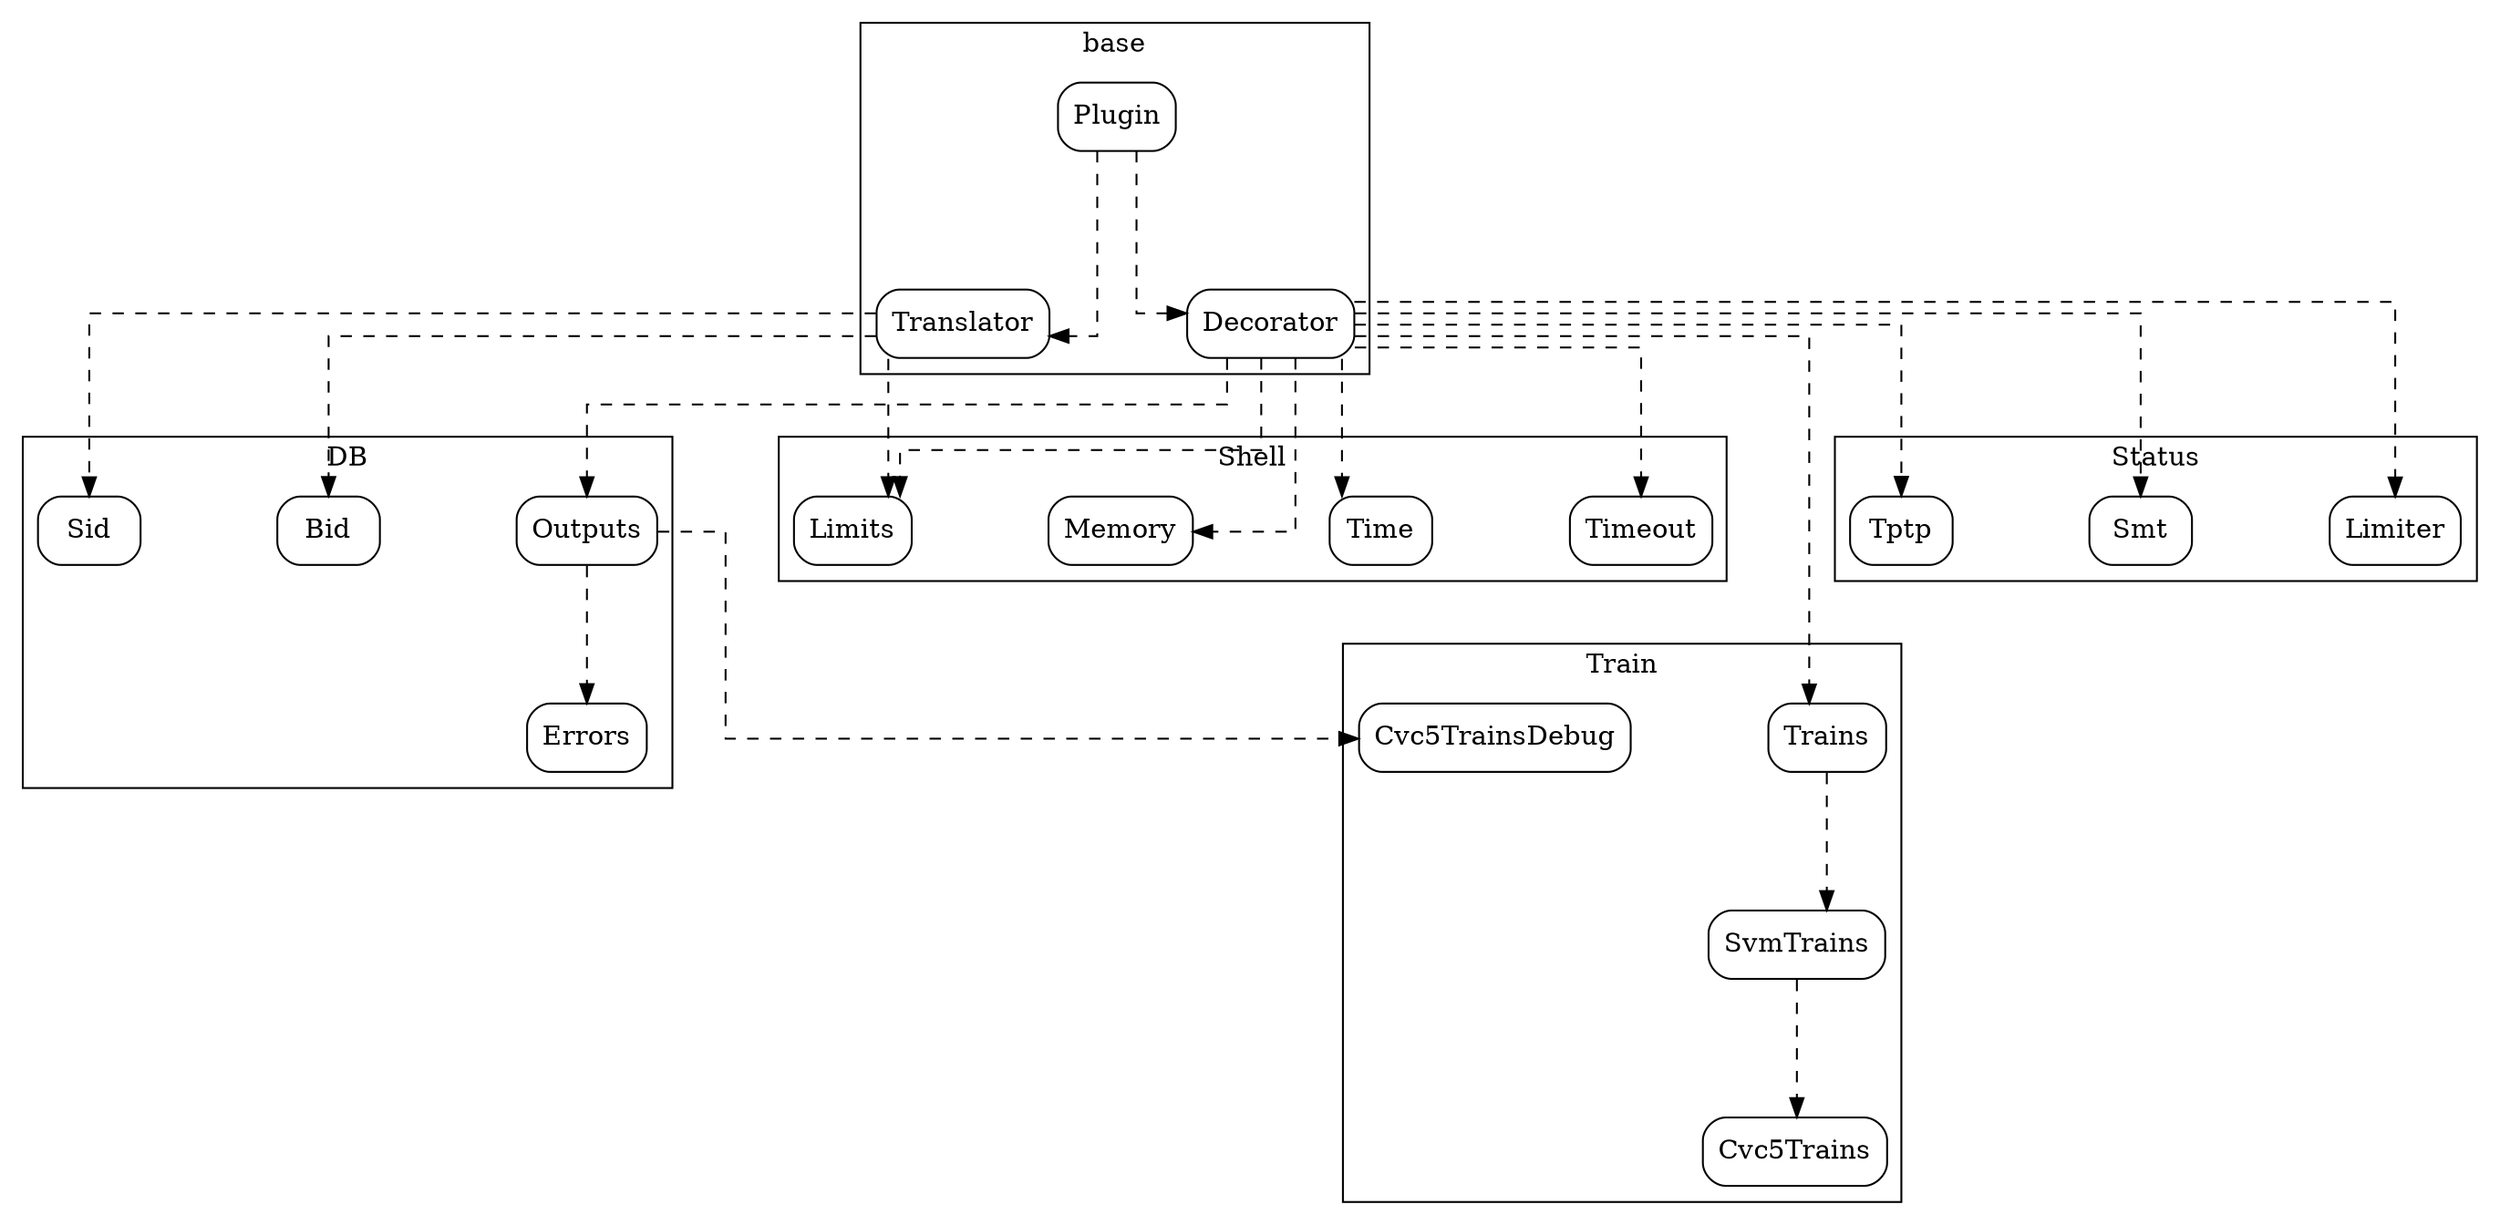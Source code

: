 digraph {

rankdir="TB";
splines=ortho;
node [ shape=Mrecord; ]
graph [nodesep=1, ranksep=1];
edge [ style=dashed ];


Translator -> Bid
Translator -> Sid
Outputs -> Errors
Decorator -> Outputs
Plugin -> Decorator
Decorator -> Time
Decorator -> Memory
Decorator, Translator -> Limits
Decorator -> Timeout
Decorator -> Smt
Decorator -> Tptp
Decorator -> Limiter
SvmTrains -> Cvc5Trains
Outputs -> Cvc5TrainsDebug
Trains -> SvmTrains
Decorator -> Trains
Plugin -> Translator

subgraph cluster_base {
   label = "base";
   Plugin;
   Decorator;
   Translator;
}

subgraph cluster_db {
   label = "DB";
   Bid;
   Sid;
   Outputs;
   Errors;
}

subgraph cluster_shell {
   label = "Shell";
   Limits;
   Time;
   Memory;
   Timeout;
}

subgraph cluster_status {
   label = "Status";
   Limiter;
   Smt;
   Tptp;
}

subgraph cluster_train {
   label = "Train";
   Trains;
   SvmTrains;
   Cvc5Trains;
   Cvc5TrainsDebug;
}


}
